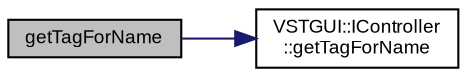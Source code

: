 digraph "getTagForName"
{
  bgcolor="transparent";
  edge [fontname="Arial",fontsize="9",labelfontname="Arial",labelfontsize="9"];
  node [fontname="Arial",fontsize="9",shape=record];
  rankdir="LR";
  Node1 [label="getTagForName",height=0.2,width=0.4,color="black", fillcolor="grey75", style="filled" fontcolor="black"];
  Node1 -> Node2 [color="midnightblue",fontsize="9",style="solid",fontname="Arial"];
  Node2 [label="VSTGUI::IController\l::getTagForName",height=0.2,width=0.4,color="black",URL="$class_v_s_t_g_u_i_1_1_i_controller.html#a1f450d51458c8ad435c72f8050e75845"];
}
